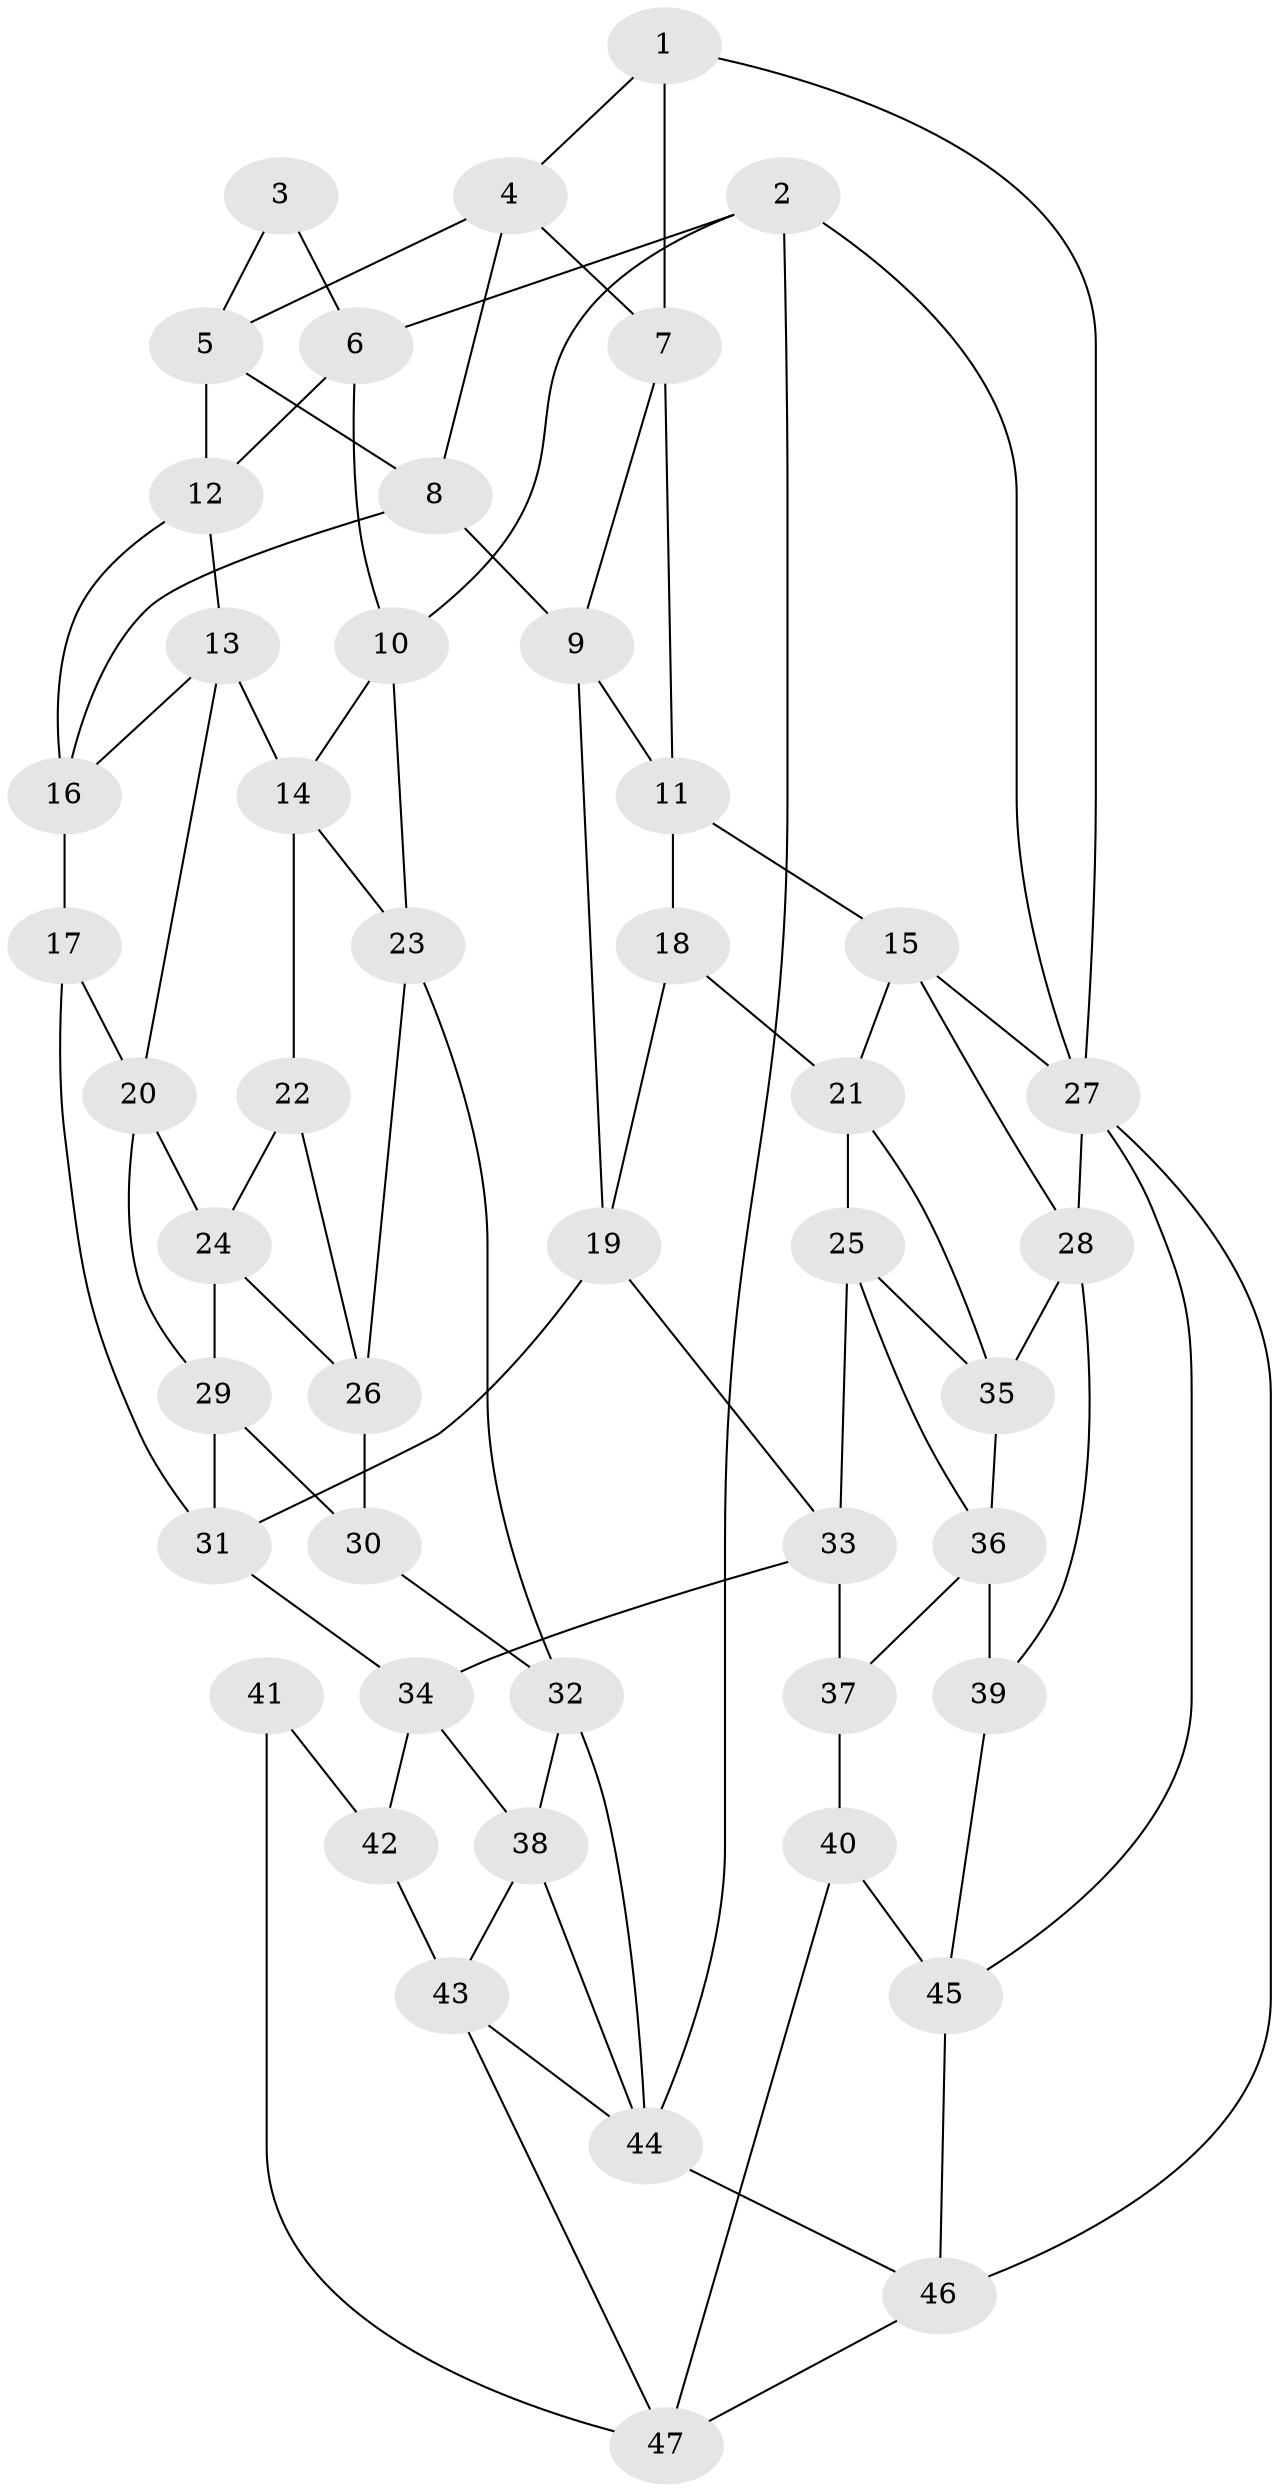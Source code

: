 // original degree distribution, {3: 0.021505376344086023, 5: 0.4731182795698925, 4: 0.26881720430107525, 6: 0.23655913978494625}
// Generated by graph-tools (version 1.1) at 2025/51/03/09/25 03:51:00]
// undirected, 47 vertices, 89 edges
graph export_dot {
graph [start="1"]
  node [color=gray90,style=filled];
  1;
  2;
  3;
  4;
  5;
  6;
  7;
  8;
  9;
  10;
  11;
  12;
  13;
  14;
  15;
  16;
  17;
  18;
  19;
  20;
  21;
  22;
  23;
  24;
  25;
  26;
  27;
  28;
  29;
  30;
  31;
  32;
  33;
  34;
  35;
  36;
  37;
  38;
  39;
  40;
  41;
  42;
  43;
  44;
  45;
  46;
  47;
  1 -- 4 [weight=1.0];
  1 -- 7 [weight=1.0];
  1 -- 27 [weight=1.0];
  2 -- 6 [weight=1.0];
  2 -- 10 [weight=1.0];
  2 -- 27 [weight=1.0];
  2 -- 44 [weight=1.0];
  3 -- 5 [weight=1.0];
  3 -- 6 [weight=1.0];
  4 -- 5 [weight=1.0];
  4 -- 7 [weight=1.0];
  4 -- 8 [weight=1.0];
  5 -- 8 [weight=1.0];
  5 -- 12 [weight=1.0];
  6 -- 10 [weight=1.0];
  6 -- 12 [weight=1.0];
  7 -- 9 [weight=1.0];
  7 -- 11 [weight=1.0];
  8 -- 9 [weight=1.0];
  8 -- 16 [weight=1.0];
  9 -- 11 [weight=1.0];
  9 -- 19 [weight=1.0];
  10 -- 14 [weight=1.0];
  10 -- 23 [weight=1.0];
  11 -- 15 [weight=1.0];
  11 -- 18 [weight=1.0];
  12 -- 13 [weight=1.0];
  12 -- 16 [weight=1.0];
  13 -- 14 [weight=1.0];
  13 -- 16 [weight=1.0];
  13 -- 20 [weight=1.0];
  14 -- 22 [weight=1.0];
  14 -- 23 [weight=1.0];
  15 -- 21 [weight=1.0];
  15 -- 27 [weight=1.0];
  15 -- 28 [weight=1.0];
  16 -- 17 [weight=1.0];
  17 -- 20 [weight=1.0];
  17 -- 31 [weight=1.0];
  18 -- 19 [weight=1.0];
  18 -- 21 [weight=1.0];
  19 -- 31 [weight=1.0];
  19 -- 33 [weight=1.0];
  20 -- 24 [weight=1.0];
  20 -- 29 [weight=1.0];
  21 -- 25 [weight=1.0];
  21 -- 35 [weight=1.0];
  22 -- 24 [weight=1.0];
  22 -- 26 [weight=1.0];
  23 -- 26 [weight=1.0];
  23 -- 32 [weight=1.0];
  24 -- 26 [weight=1.0];
  24 -- 29 [weight=1.0];
  25 -- 33 [weight=1.0];
  25 -- 35 [weight=1.0];
  25 -- 36 [weight=1.0];
  26 -- 30 [weight=1.0];
  27 -- 28 [weight=1.0];
  27 -- 45 [weight=1.0];
  27 -- 46 [weight=1.0];
  28 -- 35 [weight=1.0];
  28 -- 39 [weight=1.0];
  29 -- 30 [weight=1.0];
  29 -- 31 [weight=1.0];
  30 -- 32 [weight=1.0];
  31 -- 34 [weight=1.0];
  32 -- 38 [weight=1.0];
  32 -- 44 [weight=1.0];
  33 -- 34 [weight=1.0];
  33 -- 37 [weight=1.0];
  34 -- 38 [weight=1.0];
  34 -- 42 [weight=1.0];
  35 -- 36 [weight=1.0];
  36 -- 37 [weight=1.0];
  36 -- 39 [weight=1.0];
  37 -- 40 [weight=2.0];
  38 -- 43 [weight=1.0];
  38 -- 44 [weight=1.0];
  39 -- 45 [weight=1.0];
  40 -- 45 [weight=1.0];
  40 -- 47 [weight=1.0];
  41 -- 42 [weight=2.0];
  41 -- 47 [weight=1.0];
  42 -- 43 [weight=1.0];
  43 -- 44 [weight=1.0];
  43 -- 47 [weight=1.0];
  44 -- 46 [weight=1.0];
  45 -- 46 [weight=1.0];
  46 -- 47 [weight=1.0];
}
